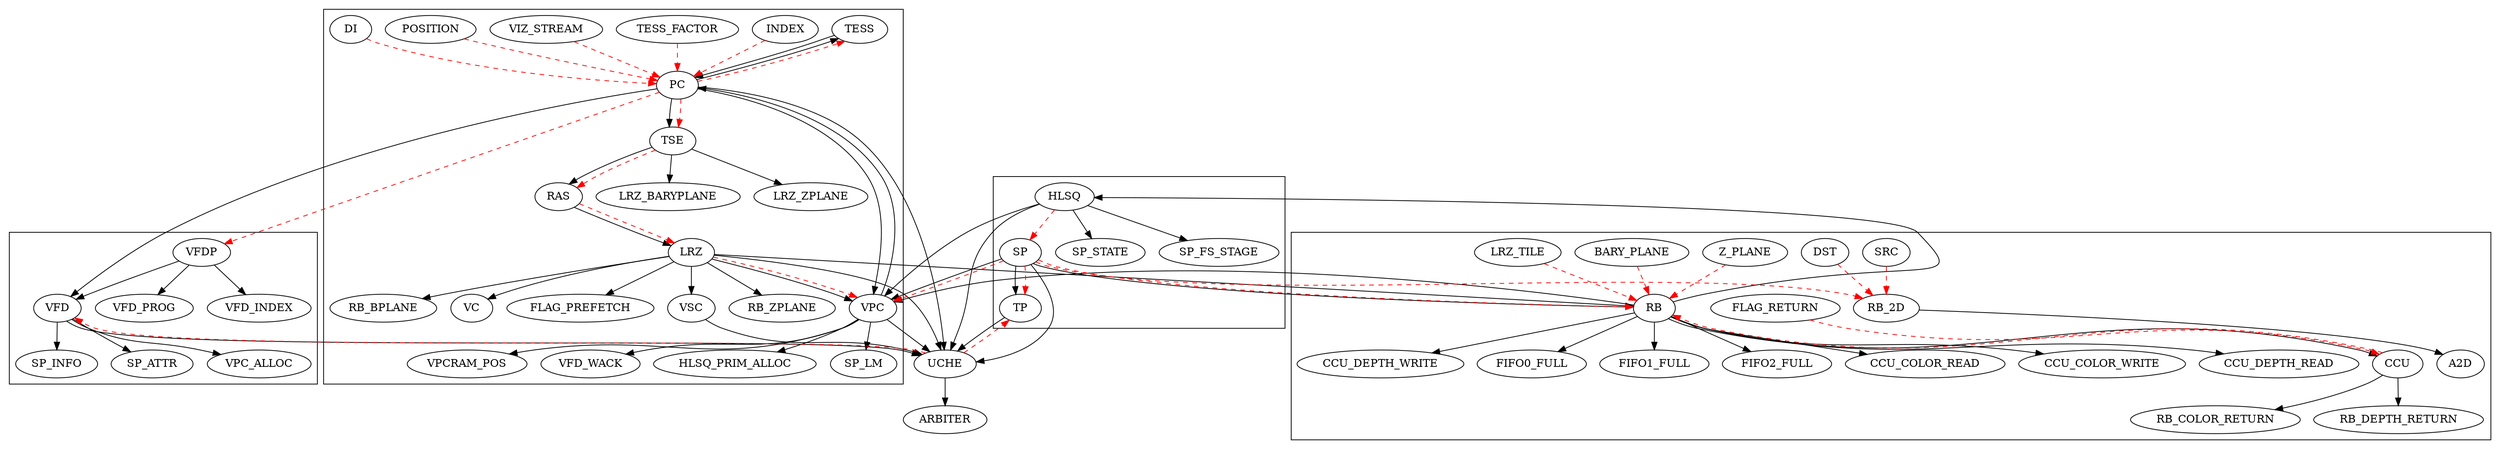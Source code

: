 // generated from stall cycle and starve cycle performance counters
digraph pipeline {
	subgraph cluster_vi {
		VFDP -> VFD;
		VFDP -> VFD_INDEX;
		VFDP -> VFD_PROG;

		VFD -> SP_INFO;
		VFD -> SP_ATTR;
		VFD -> VPC_ALLOC;
	}

	subgraph cluster_rast {
		TESS -> PC;

		VPC -> PC;
		VPC -> VFD_WACK;
		VPC -> HLSQ_PRIM_ALLOC;
		VPC -> SP_LM;
		VPC -> VPCRAM_POS;

		PC -> TESS;
		PC -> VPC;
		PC -> TSE;

		TSE -> RAS;
		TSE -> LRZ_BARYPLANE;
		TSE -> LRZ_ZPLANE;

		RAS -> LRZ;

		LRZ -> VSC;
		LRZ -> VPC;
		LRZ -> FLAG_PREFETCH;
		LRZ -> RB_ZPLANE;
		LRZ -> RB_BPLANE;
		LRZ -> VC;

		// starve cycles
		edge [color=red, style=dashed];
		TSE -> RAS;
		RAS -> LRZ;
		LRZ -> VPC;
		INDEX -> PC;
		TESS_FACTOR -> PC;
		VIZ_STREAM -> PC;
		POSITION -> PC;
		DI -> PC;
		PC -> TESS;
		PC -> TSE;
	}

	subgraph cluster_color {
		RB -> FIFO0_FULL;
		RB -> FIFO1_FULL;
		RB -> FIFO2_FULL;
		RB -> CCU_COLOR_READ;
		RB -> CCU_COLOR_WRITE;
		RB -> CCU_DEPTH_READ;
		RB -> CCU_DEPTH_WRITE;
		RB -> CCU;

		CCU -> RB_DEPTH_RETURN;
		CCU -> RB_COLOR_RETURN;

		RB_2D -> A2D;

		// starve cycles
		edge [color=red, style=dashed];
		FLAG_RETURN -> CCU;
		LRZ_TILE -> RB;
		CCU -> RB;
		SRC -> RB_2D;
		DST -> RB_2D;
		Z_PLANE -> RB;
		BARY_PLANE -> RB;
	}

	subgraph cluster_shader {
		SP -> TP;
		HLSQ -> SP_STATE;
		HLSQ -> SP_FS_STAGE;

		// starve cycles
		edge [color=red, style=dashed];
		HLSQ -> SP;
	}

	PC -> VFD;

	LRZ -> RB;
	RB -> VPC;

	RB -> HLSQ;
	SP -> VPC;
	SP -> RB;
	HLSQ -> VPC;

	VFD -> UCHE;
	VPC -> UCHE;
	LRZ -> UCHE;
	VSC -> UCHE;
	PC -> UCHE;
	SP -> UCHE;
	HLSQ -> UCHE;
	TP -> UCHE;

	UCHE -> ARBITER;

	// starve cycles
	edge [color=red, style=dashed];
	PC -> VFDP;
	SP -> RB;
	SP -> TP;
	UCHE -> TP;
	UCHE -> VFD;
	SP -> VPC;
	SP -> RB_2D;
}
